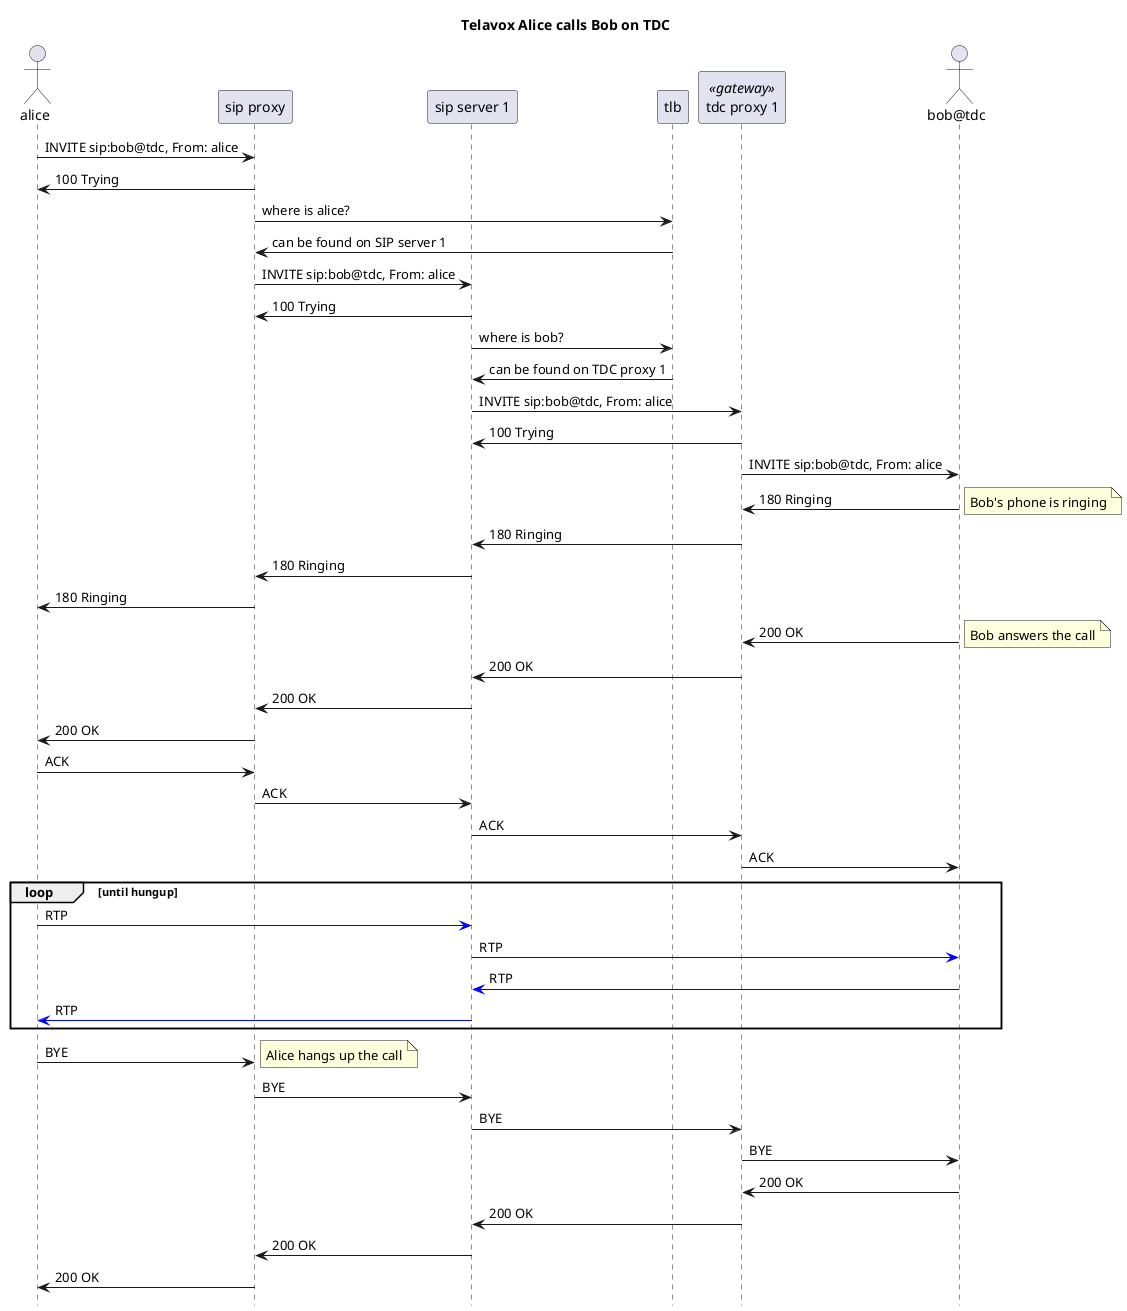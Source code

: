 @startuml

hide footbox
title Telavox Alice calls Bob on TDC

actor       "alice"                                   order 1
participant "sip proxy"    as sipproxy                order 2
participant "sip server 1" as sip1                    order 3
participant "tlb"                                     order 4
participant "tdc proxy 1"  as tdcproxy1 << gateway >> order 6
actor       "bob@tdc"      as tdcnet                  order 7

alice -> sipproxy : INVITE sip:bob@tdc, From: alice
sipproxy -> alice : 100 Trying

sipproxy -> tlb : where is alice?
tlb -> sipproxy : can be found on SIP server 1

sipproxy -> sip1 : INVITE sip:bob@tdc, From: alice
sip1 -> sipproxy : 100 Trying

sip1 -> tlb : where is bob?
tlb -> sip1 : can be found on TDC proxy 1

sip1 -> tdcproxy1 : INVITE sip:bob@tdc, From: alice
tdcproxy1 -> sip1 : 100 Trying

tdcproxy1 -> tdcnet : INVITE sip:bob@tdc, From: alice

tdcnet -> tdcproxy1 : 180 Ringing
note right: Bob's phone is ringing
tdcproxy1 -> sip1   : 180 Ringing
sip1 -> sipproxy    : 180 Ringing
sipproxy -> alice   : 180 Ringing

tdcnet -> tdcproxy1 : 200 OK
note right: Bob answers the call
tdcproxy1 -> sip1   : 200 OK
sip1 -> sipproxy    : 200 OK
sipproxy -> alice   : 200 OK

alice -> sipproxy   : ACK
sipproxy -> sip1    : ACK
sip1 -> tdcproxy1   : ACK
tdcproxy1 -> tdcnet : ACK

loop until hungup
    alice -[#0000FF]> sip1  : RTP
    sip1 -[#0000FF]> tdcnet : RTP
    tdcnet -[#0000FF]> sip1 : RTP
    sip1 -[#0000FF]> alice  : RTP
end

alice -> sipproxy   : BYE
note right: Alice hangs up the call
sipproxy -> sip1    : BYE
sip1 -> tdcproxy1   : BYE
tdcproxy1 -> tdcnet : BYE

tdcnet -> tdcproxy1 : 200 OK
tdcproxy1 -> sip1   : 200 OK
sip1 -> sipproxy    : 200 OK
sipproxy -> alice   : 200 OK

@enduml